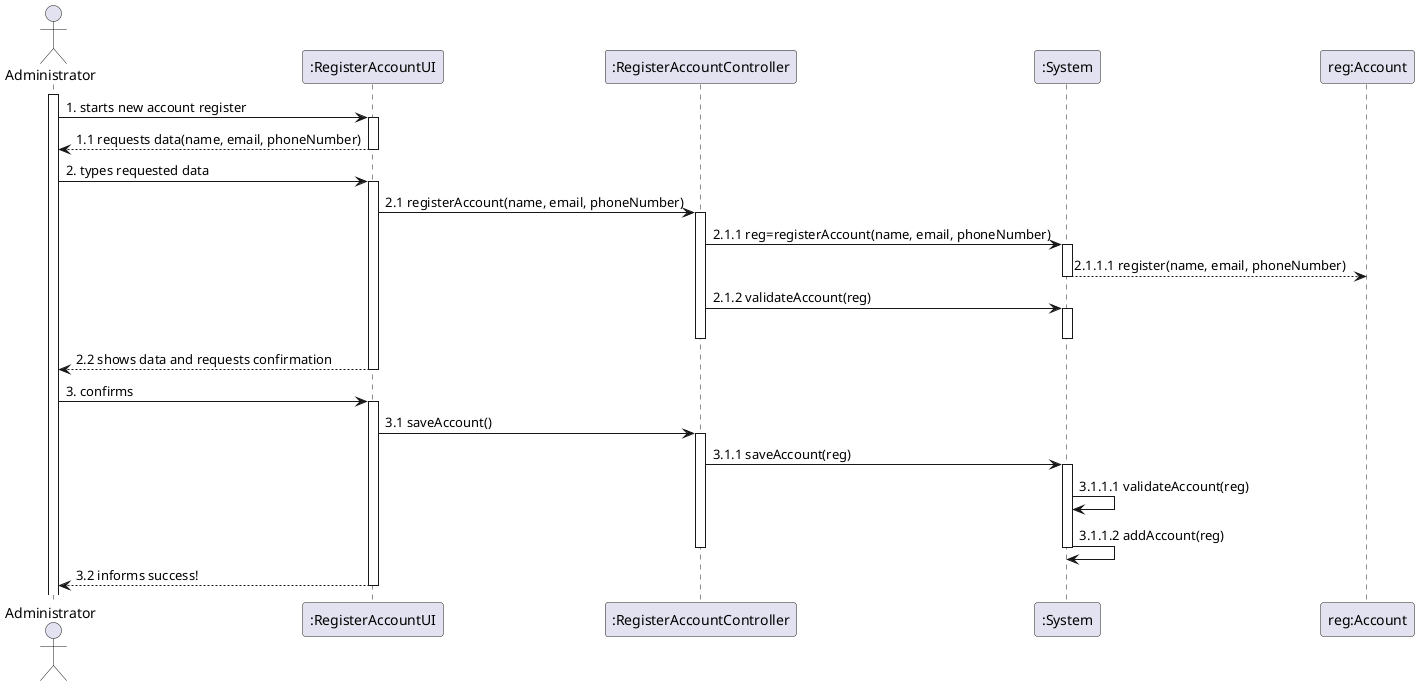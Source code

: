 @startuml
@startuml
'https://plantuml.com/sequence-diagram

actor Administrator
participant ":RegisterAccountUI" as rgui
participant ":RegisterAccountController" as rgc
participant ":System" as System
participant "reg:Account" as Account

activate Administrator
Administrator -> rgui: 1. starts new account register
activate rgui
rgui --> Administrator: 1.1 requests data(name, email, phoneNumber)
deactivate rgui
Administrator -> rgui: 2. types requested data
activate rgui
rgui -> rgc: 2.1 registerAccount(name, email, phoneNumber)
activate rgc
rgc -> System: 2.1.1 reg=registerAccount(name, email, phoneNumber)
activate System
System --> Account: 2.1.1.1 register(name, email, phoneNumber)
deactivate System
rgc -> System: 2.1.2 validateAccount(reg)
activate System
deactivate rgc
deactivate System
rgui --> Administrator: 2.2 shows data and requests confirmation

deactivate rgui
Administrator -> rgui: 3. confirms
activate rgui
rgui -> rgc: 3.1 saveAccount()
activate rgc
rgc -> System: 3.1.1 saveAccount(reg)
activate System
System -> System: 3.1.1.1 validateAccount(reg)
System -> System: 3.1.1.2 addAccount(reg)
deactivate System
deactivate rgc
rgui --> Administrator: 3.2 informs success!
deactivate rgui
@enduml
@enduml
